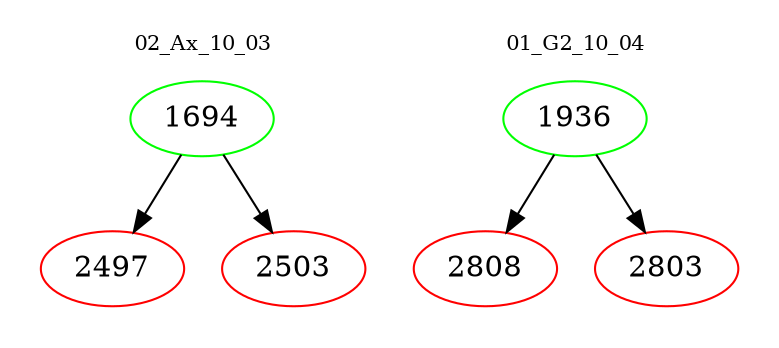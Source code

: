 digraph{
subgraph cluster_0 {
color = white
label = "02_Ax_10_03";
fontsize=10;
T0_1694 [label="1694", color="green"]
T0_1694 -> T0_2497 [color="black"]
T0_2497 [label="2497", color="red"]
T0_1694 -> T0_2503 [color="black"]
T0_2503 [label="2503", color="red"]
}
subgraph cluster_1 {
color = white
label = "01_G2_10_04";
fontsize=10;
T1_1936 [label="1936", color="green"]
T1_1936 -> T1_2808 [color="black"]
T1_2808 [label="2808", color="red"]
T1_1936 -> T1_2803 [color="black"]
T1_2803 [label="2803", color="red"]
}
}
